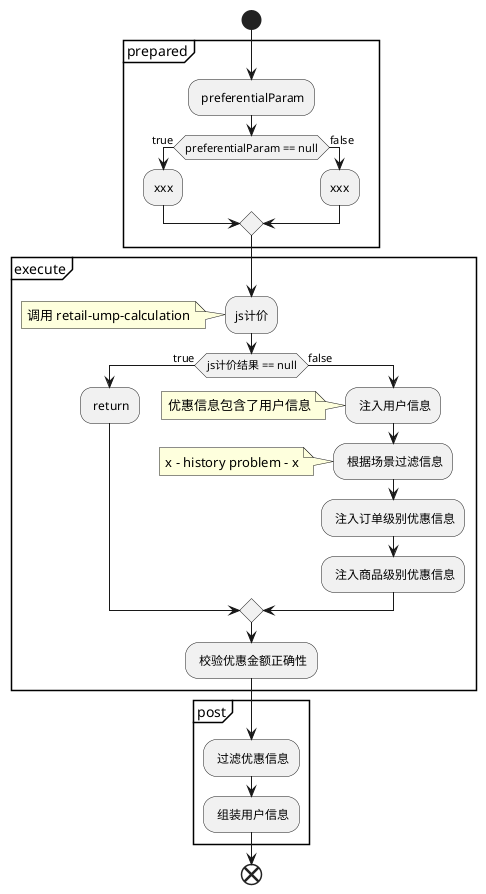@startuml
start
partition prepared {
    : preferentialParam;
    if(preferentialParam == null) then(true)
         :xxx;
    else(false)
         :xxx;
    endif
}

partition execute {
    :js计价;
    note left
        调用 retail-ump-calculation
    end note
    if(js计价结果 == null) then(true)
        : return;
    else(false)
        : 注入用户信息;
        note left
            优惠信息包含了用户信息
        end note
        : 根据场景过滤信息;
         note left
            x - history problem - x
         end note
        : 注入订单级别优惠信息;
        : 注入商品级别优惠信息;
    endif
    : 校验优惠金额正确性;
}

partition post {
    : 过滤优惠信息;
    : 组装用户信息;
}
end
@enduml